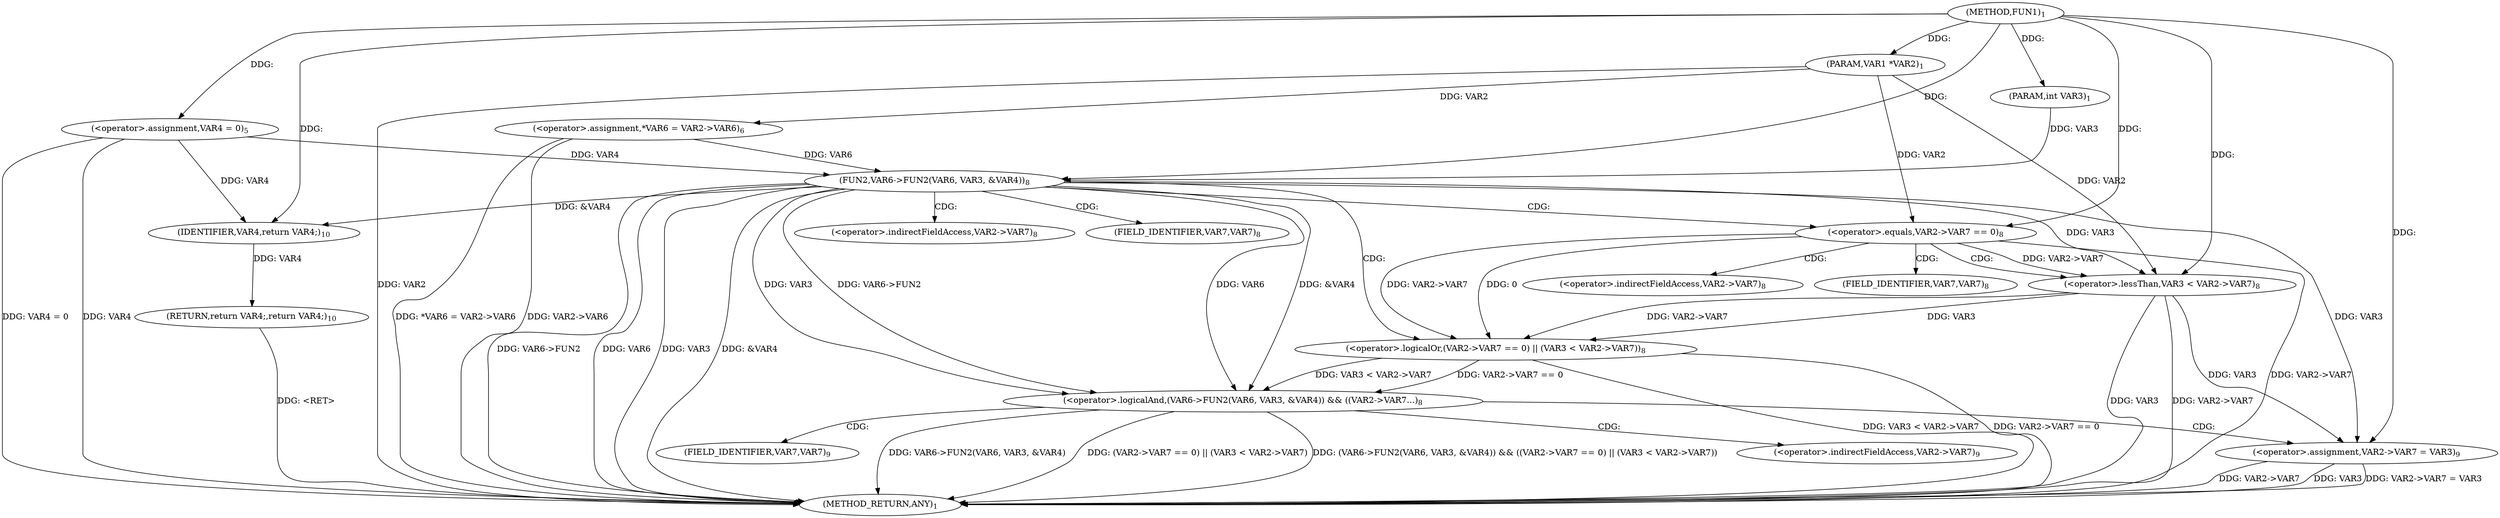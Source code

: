 digraph "FUN1" {  
"8" [label = <(METHOD,FUN1)<SUB>1</SUB>> ]
"51" [label = <(METHOD_RETURN,ANY)<SUB>1</SUB>> ]
"9" [label = <(PARAM,VAR1 *VAR2)<SUB>1</SUB>> ]
"10" [label = <(PARAM,int VAR3)<SUB>1</SUB>> ]
"13" [label = <(&lt;operator&gt;.assignment,VAR4 = 0)<SUB>5</SUB>> ]
"17" [label = <(&lt;operator&gt;.assignment,*VAR6 = VAR2-&gt;VAR6)<SUB>6</SUB>> ]
"49" [label = <(RETURN,return VAR4;,return VAR4;)<SUB>10</SUB>> ]
"23" [label = <(&lt;operator&gt;.logicalAnd,(VAR6-&gt;FUN2(VAR6, VAR3, &amp;VAR4)) &amp;&amp; ((VAR2-&gt;VAR7...)<SUB>8</SUB>> ]
"50" [label = <(IDENTIFIER,VAR4,return VAR4;)<SUB>10</SUB>> ]
"44" [label = <(&lt;operator&gt;.assignment,VAR2-&gt;VAR7 = VAR3)<SUB>9</SUB>> ]
"24" [label = <(FUN2,VAR6-&gt;FUN2(VAR6, VAR3, &amp;VAR4))<SUB>8</SUB>> ]
"32" [label = <(&lt;operator&gt;.logicalOr,(VAR2-&gt;VAR7 == 0) || (VAR3 &lt; VAR2-&gt;VAR7))<SUB>8</SUB>> ]
"33" [label = <(&lt;operator&gt;.equals,VAR2-&gt;VAR7 == 0)<SUB>8</SUB>> ]
"38" [label = <(&lt;operator&gt;.lessThan,VAR3 &lt; VAR2-&gt;VAR7)<SUB>8</SUB>> ]
"45" [label = <(&lt;operator&gt;.indirectFieldAccess,VAR2-&gt;VAR7)<SUB>9</SUB>> ]
"34" [label = <(&lt;operator&gt;.indirectFieldAccess,VAR2-&gt;VAR7)<SUB>8</SUB>> ]
"40" [label = <(&lt;operator&gt;.indirectFieldAccess,VAR2-&gt;VAR7)<SUB>8</SUB>> ]
"47" [label = <(FIELD_IDENTIFIER,VAR7,VAR7)<SUB>9</SUB>> ]
"36" [label = <(FIELD_IDENTIFIER,VAR7,VAR7)<SUB>8</SUB>> ]
"42" [label = <(FIELD_IDENTIFIER,VAR7,VAR7)<SUB>8</SUB>> ]
  "49" -> "51"  [ label = "DDG: &lt;RET&gt;"] 
  "9" -> "51"  [ label = "DDG: VAR2"] 
  "13" -> "51"  [ label = "DDG: VAR4"] 
  "13" -> "51"  [ label = "DDG: VAR4 = 0"] 
  "17" -> "51"  [ label = "DDG: VAR2-&gt;VAR6"] 
  "17" -> "51"  [ label = "DDG: *VAR6 = VAR2-&gt;VAR6"] 
  "24" -> "51"  [ label = "DDG: VAR6-&gt;FUN2"] 
  "24" -> "51"  [ label = "DDG: VAR6"] 
  "24" -> "51"  [ label = "DDG: VAR3"] 
  "24" -> "51"  [ label = "DDG: &amp;VAR4"] 
  "23" -> "51"  [ label = "DDG: VAR6-&gt;FUN2(VAR6, VAR3, &amp;VAR4)"] 
  "33" -> "51"  [ label = "DDG: VAR2-&gt;VAR7"] 
  "32" -> "51"  [ label = "DDG: VAR2-&gt;VAR7 == 0"] 
  "38" -> "51"  [ label = "DDG: VAR3"] 
  "38" -> "51"  [ label = "DDG: VAR2-&gt;VAR7"] 
  "32" -> "51"  [ label = "DDG: VAR3 &lt; VAR2-&gt;VAR7"] 
  "23" -> "51"  [ label = "DDG: (VAR2-&gt;VAR7 == 0) || (VAR3 &lt; VAR2-&gt;VAR7)"] 
  "23" -> "51"  [ label = "DDG: (VAR6-&gt;FUN2(VAR6, VAR3, &amp;VAR4)) &amp;&amp; ((VAR2-&gt;VAR7 == 0) || (VAR3 &lt; VAR2-&gt;VAR7))"] 
  "44" -> "51"  [ label = "DDG: VAR2-&gt;VAR7"] 
  "44" -> "51"  [ label = "DDG: VAR3"] 
  "44" -> "51"  [ label = "DDG: VAR2-&gt;VAR7 = VAR3"] 
  "8" -> "9"  [ label = "DDG: "] 
  "8" -> "10"  [ label = "DDG: "] 
  "8" -> "13"  [ label = "DDG: "] 
  "9" -> "17"  [ label = "DDG: VAR2"] 
  "50" -> "49"  [ label = "DDG: VAR4"] 
  "24" -> "50"  [ label = "DDG: &amp;VAR4"] 
  "13" -> "50"  [ label = "DDG: VAR4"] 
  "8" -> "50"  [ label = "DDG: "] 
  "24" -> "23"  [ label = "DDG: VAR6-&gt;FUN2"] 
  "24" -> "23"  [ label = "DDG: VAR6"] 
  "24" -> "23"  [ label = "DDG: VAR3"] 
  "24" -> "23"  [ label = "DDG: &amp;VAR4"] 
  "32" -> "23"  [ label = "DDG: VAR2-&gt;VAR7 == 0"] 
  "32" -> "23"  [ label = "DDG: VAR3 &lt; VAR2-&gt;VAR7"] 
  "24" -> "44"  [ label = "DDG: VAR3"] 
  "38" -> "44"  [ label = "DDG: VAR3"] 
  "8" -> "44"  [ label = "DDG: "] 
  "17" -> "24"  [ label = "DDG: VAR6"] 
  "8" -> "24"  [ label = "DDG: "] 
  "10" -> "24"  [ label = "DDG: VAR3"] 
  "13" -> "24"  [ label = "DDG: VAR4"] 
  "33" -> "32"  [ label = "DDG: VAR2-&gt;VAR7"] 
  "33" -> "32"  [ label = "DDG: 0"] 
  "38" -> "32"  [ label = "DDG: VAR3"] 
  "38" -> "32"  [ label = "DDG: VAR2-&gt;VAR7"] 
  "9" -> "33"  [ label = "DDG: VAR2"] 
  "8" -> "33"  [ label = "DDG: "] 
  "24" -> "38"  [ label = "DDG: VAR3"] 
  "8" -> "38"  [ label = "DDG: "] 
  "9" -> "38"  [ label = "DDG: VAR2"] 
  "33" -> "38"  [ label = "DDG: VAR2-&gt;VAR7"] 
  "23" -> "47"  [ label = "CDG: "] 
  "23" -> "44"  [ label = "CDG: "] 
  "23" -> "45"  [ label = "CDG: "] 
  "24" -> "34"  [ label = "CDG: "] 
  "24" -> "32"  [ label = "CDG: "] 
  "24" -> "33"  [ label = "CDG: "] 
  "24" -> "36"  [ label = "CDG: "] 
  "33" -> "40"  [ label = "CDG: "] 
  "33" -> "42"  [ label = "CDG: "] 
  "33" -> "38"  [ label = "CDG: "] 
}
